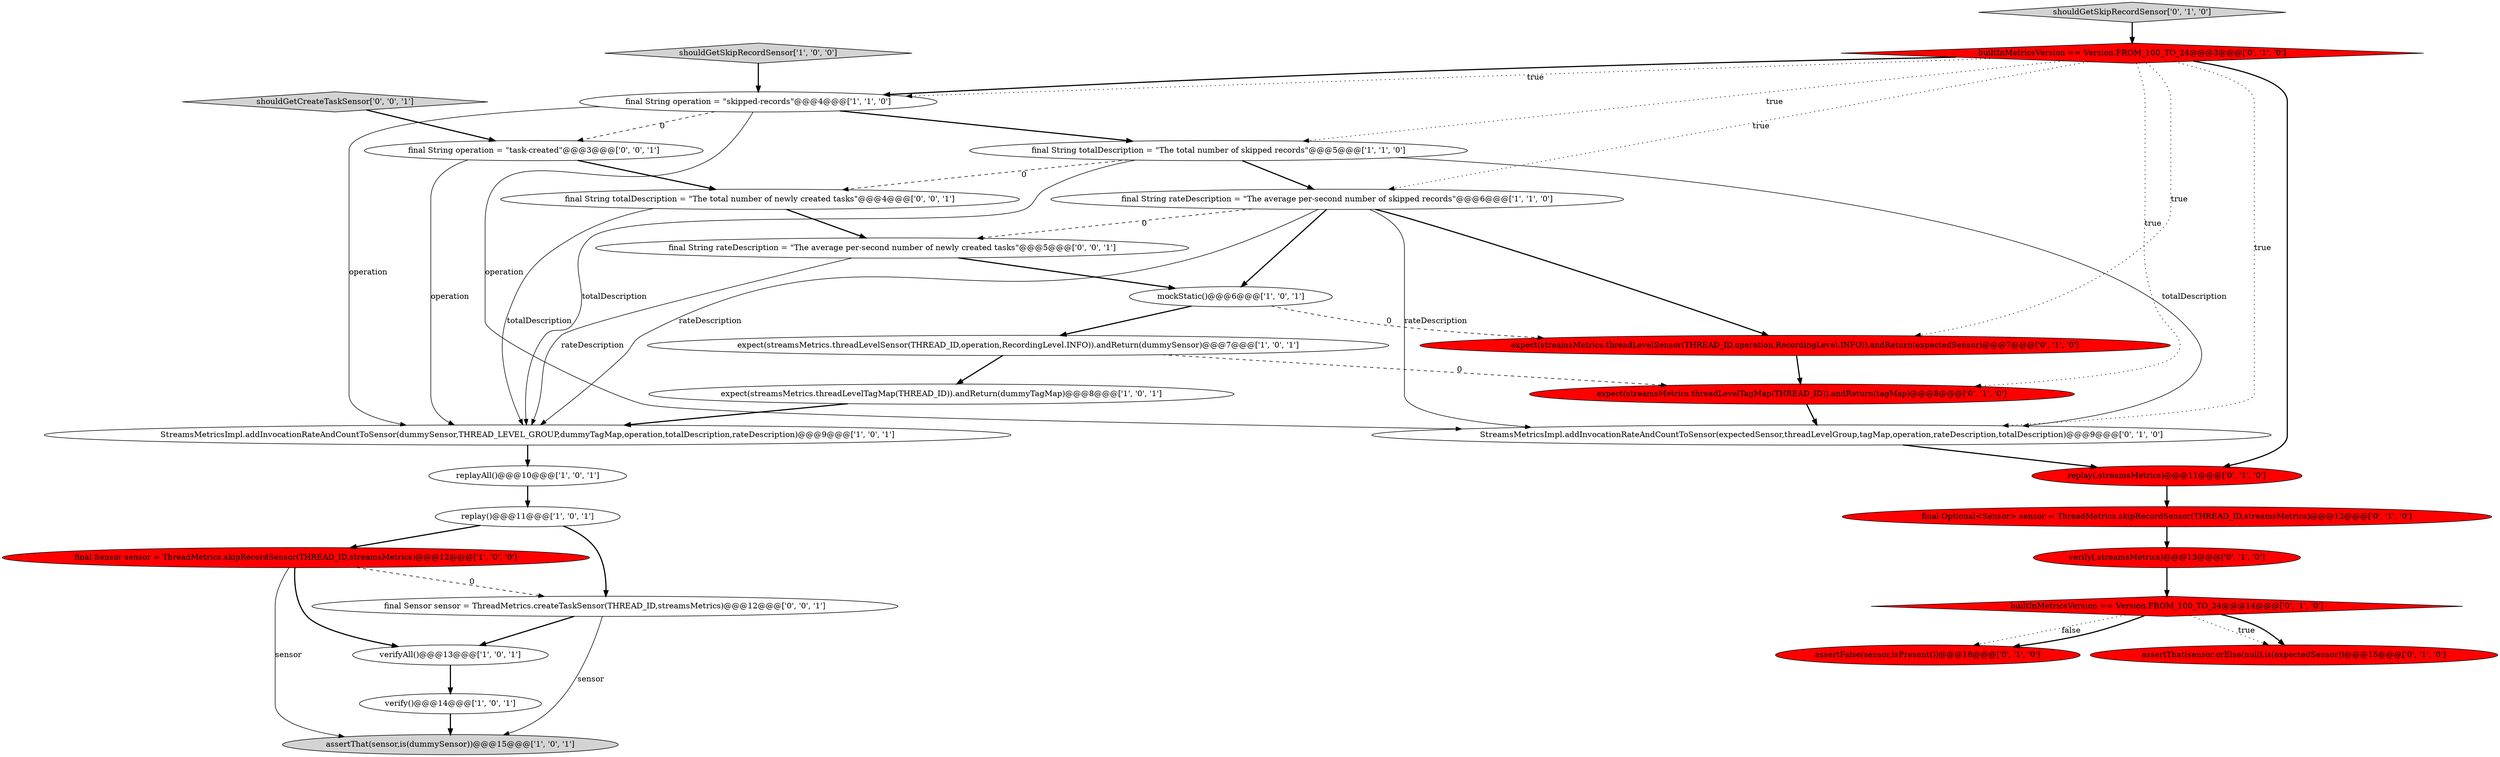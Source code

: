 digraph {
22 [style = filled, label = "builtInMetricsVersion == Version.FROM_100_TO_24@@@3@@@['0', '1', '0']", fillcolor = red, shape = diamond image = "AAA1AAABBB2BBB"];
11 [style = filled, label = "expect(streamsMetrics.threadLevelTagMap(THREAD_ID)).andReturn(dummyTagMap)@@@8@@@['1', '0', '1']", fillcolor = white, shape = ellipse image = "AAA0AAABBB1BBB"];
8 [style = filled, label = "assertThat(sensor,is(dummySensor))@@@15@@@['1', '0', '1']", fillcolor = lightgray, shape = ellipse image = "AAA0AAABBB1BBB"];
26 [style = filled, label = "final String operation = \"task-created\"@@@3@@@['0', '0', '1']", fillcolor = white, shape = ellipse image = "AAA0AAABBB3BBB"];
10 [style = filled, label = "shouldGetSkipRecordSensor['1', '0', '0']", fillcolor = lightgray, shape = diamond image = "AAA0AAABBB1BBB"];
14 [style = filled, label = "expect(streamsMetrics.threadLevelSensor(THREAD_ID,operation,RecordingLevel.INFO)).andReturn(expectedSensor)@@@7@@@['0', '1', '0']", fillcolor = red, shape = ellipse image = "AAA1AAABBB2BBB"];
28 [style = filled, label = "final Sensor sensor = ThreadMetrics.createTaskSensor(THREAD_ID,streamsMetrics)@@@12@@@['0', '0', '1']", fillcolor = white, shape = ellipse image = "AAA0AAABBB3BBB"];
7 [style = filled, label = "final String operation = \"skipped-records\"@@@4@@@['1', '1', '0']", fillcolor = white, shape = ellipse image = "AAA0AAABBB1BBB"];
0 [style = filled, label = "final Sensor sensor = ThreadMetrics.skipRecordSensor(THREAD_ID,streamsMetrics)@@@12@@@['1', '0', '0']", fillcolor = red, shape = ellipse image = "AAA1AAABBB1BBB"];
21 [style = filled, label = "assertFalse(sensor.isPresent())@@@18@@@['0', '1', '0']", fillcolor = red, shape = ellipse image = "AAA1AAABBB2BBB"];
23 [style = filled, label = "StreamsMetricsImpl.addInvocationRateAndCountToSensor(expectedSensor,threadLevelGroup,tagMap,operation,rateDescription,totalDescription)@@@9@@@['0', '1', '0']", fillcolor = white, shape = ellipse image = "AAA0AAABBB2BBB"];
27 [style = filled, label = "shouldGetCreateTaskSensor['0', '0', '1']", fillcolor = lightgray, shape = diamond image = "AAA0AAABBB3BBB"];
2 [style = filled, label = "verifyAll()@@@13@@@['1', '0', '1']", fillcolor = white, shape = ellipse image = "AAA0AAABBB1BBB"];
15 [style = filled, label = "verify(,streamsMetrics)@@@13@@@['0', '1', '0']", fillcolor = red, shape = ellipse image = "AAA1AAABBB2BBB"];
5 [style = filled, label = "StreamsMetricsImpl.addInvocationRateAndCountToSensor(dummySensor,THREAD_LEVEL_GROUP,dummyTagMap,operation,totalDescription,rateDescription)@@@9@@@['1', '0', '1']", fillcolor = white, shape = ellipse image = "AAA0AAABBB1BBB"];
12 [style = filled, label = "replay()@@@11@@@['1', '0', '1']", fillcolor = white, shape = ellipse image = "AAA0AAABBB1BBB"];
6 [style = filled, label = "replayAll()@@@10@@@['1', '0', '1']", fillcolor = white, shape = ellipse image = "AAA0AAABBB1BBB"];
9 [style = filled, label = "mockStatic()@@@6@@@['1', '0', '1']", fillcolor = white, shape = ellipse image = "AAA0AAABBB1BBB"];
24 [style = filled, label = "shouldGetSkipRecordSensor['0', '1', '0']", fillcolor = lightgray, shape = diamond image = "AAA0AAABBB2BBB"];
3 [style = filled, label = "expect(streamsMetrics.threadLevelSensor(THREAD_ID,operation,RecordingLevel.INFO)).andReturn(dummySensor)@@@7@@@['1', '0', '1']", fillcolor = white, shape = ellipse image = "AAA0AAABBB1BBB"];
1 [style = filled, label = "verify()@@@14@@@['1', '0', '1']", fillcolor = white, shape = ellipse image = "AAA0AAABBB1BBB"];
18 [style = filled, label = "final Optional<Sensor> sensor = ThreadMetrics.skipRecordSensor(THREAD_ID,streamsMetrics)@@@12@@@['0', '1', '0']", fillcolor = red, shape = ellipse image = "AAA1AAABBB2BBB"];
20 [style = filled, label = "replay(,streamsMetrics)@@@11@@@['0', '1', '0']", fillcolor = red, shape = ellipse image = "AAA1AAABBB2BBB"];
25 [style = filled, label = "final String rateDescription = \"The average per-second number of newly created tasks\"@@@5@@@['0', '0', '1']", fillcolor = white, shape = ellipse image = "AAA0AAABBB3BBB"];
16 [style = filled, label = "expect(streamsMetrics.threadLevelTagMap(THREAD_ID)).andReturn(tagMap)@@@8@@@['0', '1', '0']", fillcolor = red, shape = ellipse image = "AAA1AAABBB2BBB"];
29 [style = filled, label = "final String totalDescription = \"The total number of newly created tasks\"@@@4@@@['0', '0', '1']", fillcolor = white, shape = ellipse image = "AAA0AAABBB3BBB"];
13 [style = filled, label = "final String rateDescription = \"The average per-second number of skipped records\"@@@6@@@['1', '1', '0']", fillcolor = white, shape = ellipse image = "AAA0AAABBB1BBB"];
17 [style = filled, label = "assertThat(sensor.orElse(null),is(expectedSensor))@@@15@@@['0', '1', '0']", fillcolor = red, shape = ellipse image = "AAA1AAABBB2BBB"];
19 [style = filled, label = "builtInMetricsVersion == Version.FROM_100_TO_24@@@14@@@['0', '1', '0']", fillcolor = red, shape = diamond image = "AAA1AAABBB2BBB"];
4 [style = filled, label = "final String totalDescription = \"The total number of skipped records\"@@@5@@@['1', '1', '0']", fillcolor = white, shape = ellipse image = "AAA0AAABBB1BBB"];
14->16 [style = bold, label=""];
13->23 [style = solid, label="rateDescription"];
4->5 [style = solid, label="totalDescription"];
23->20 [style = bold, label=""];
0->8 [style = solid, label="sensor"];
1->8 [style = bold, label=""];
12->28 [style = bold, label=""];
26->5 [style = solid, label="operation"];
22->23 [style = dotted, label="true"];
19->17 [style = dotted, label="true"];
2->1 [style = bold, label=""];
25->5 [style = solid, label="rateDescription"];
26->29 [style = bold, label=""];
0->2 [style = bold, label=""];
4->13 [style = bold, label=""];
18->15 [style = bold, label=""];
25->9 [style = bold, label=""];
3->11 [style = bold, label=""];
22->7 [style = dotted, label="true"];
13->5 [style = solid, label="rateDescription"];
29->25 [style = bold, label=""];
19->17 [style = bold, label=""];
7->4 [style = bold, label=""];
16->23 [style = bold, label=""];
4->23 [style = solid, label="totalDescription"];
13->25 [style = dashed, label="0"];
15->19 [style = bold, label=""];
0->28 [style = dashed, label="0"];
24->22 [style = bold, label=""];
12->0 [style = bold, label=""];
10->7 [style = bold, label=""];
22->7 [style = bold, label=""];
22->14 [style = dotted, label="true"];
20->18 [style = bold, label=""];
7->5 [style = solid, label="operation"];
28->2 [style = bold, label=""];
11->5 [style = bold, label=""];
9->14 [style = dashed, label="0"];
5->6 [style = bold, label=""];
22->20 [style = bold, label=""];
29->5 [style = solid, label="totalDescription"];
28->8 [style = solid, label="sensor"];
22->16 [style = dotted, label="true"];
7->23 [style = solid, label="operation"];
22->13 [style = dotted, label="true"];
19->21 [style = dotted, label="false"];
9->3 [style = bold, label=""];
19->21 [style = bold, label=""];
13->9 [style = bold, label=""];
4->29 [style = dashed, label="0"];
7->26 [style = dashed, label="0"];
22->4 [style = dotted, label="true"];
13->14 [style = bold, label=""];
3->16 [style = dashed, label="0"];
27->26 [style = bold, label=""];
6->12 [style = bold, label=""];
}

